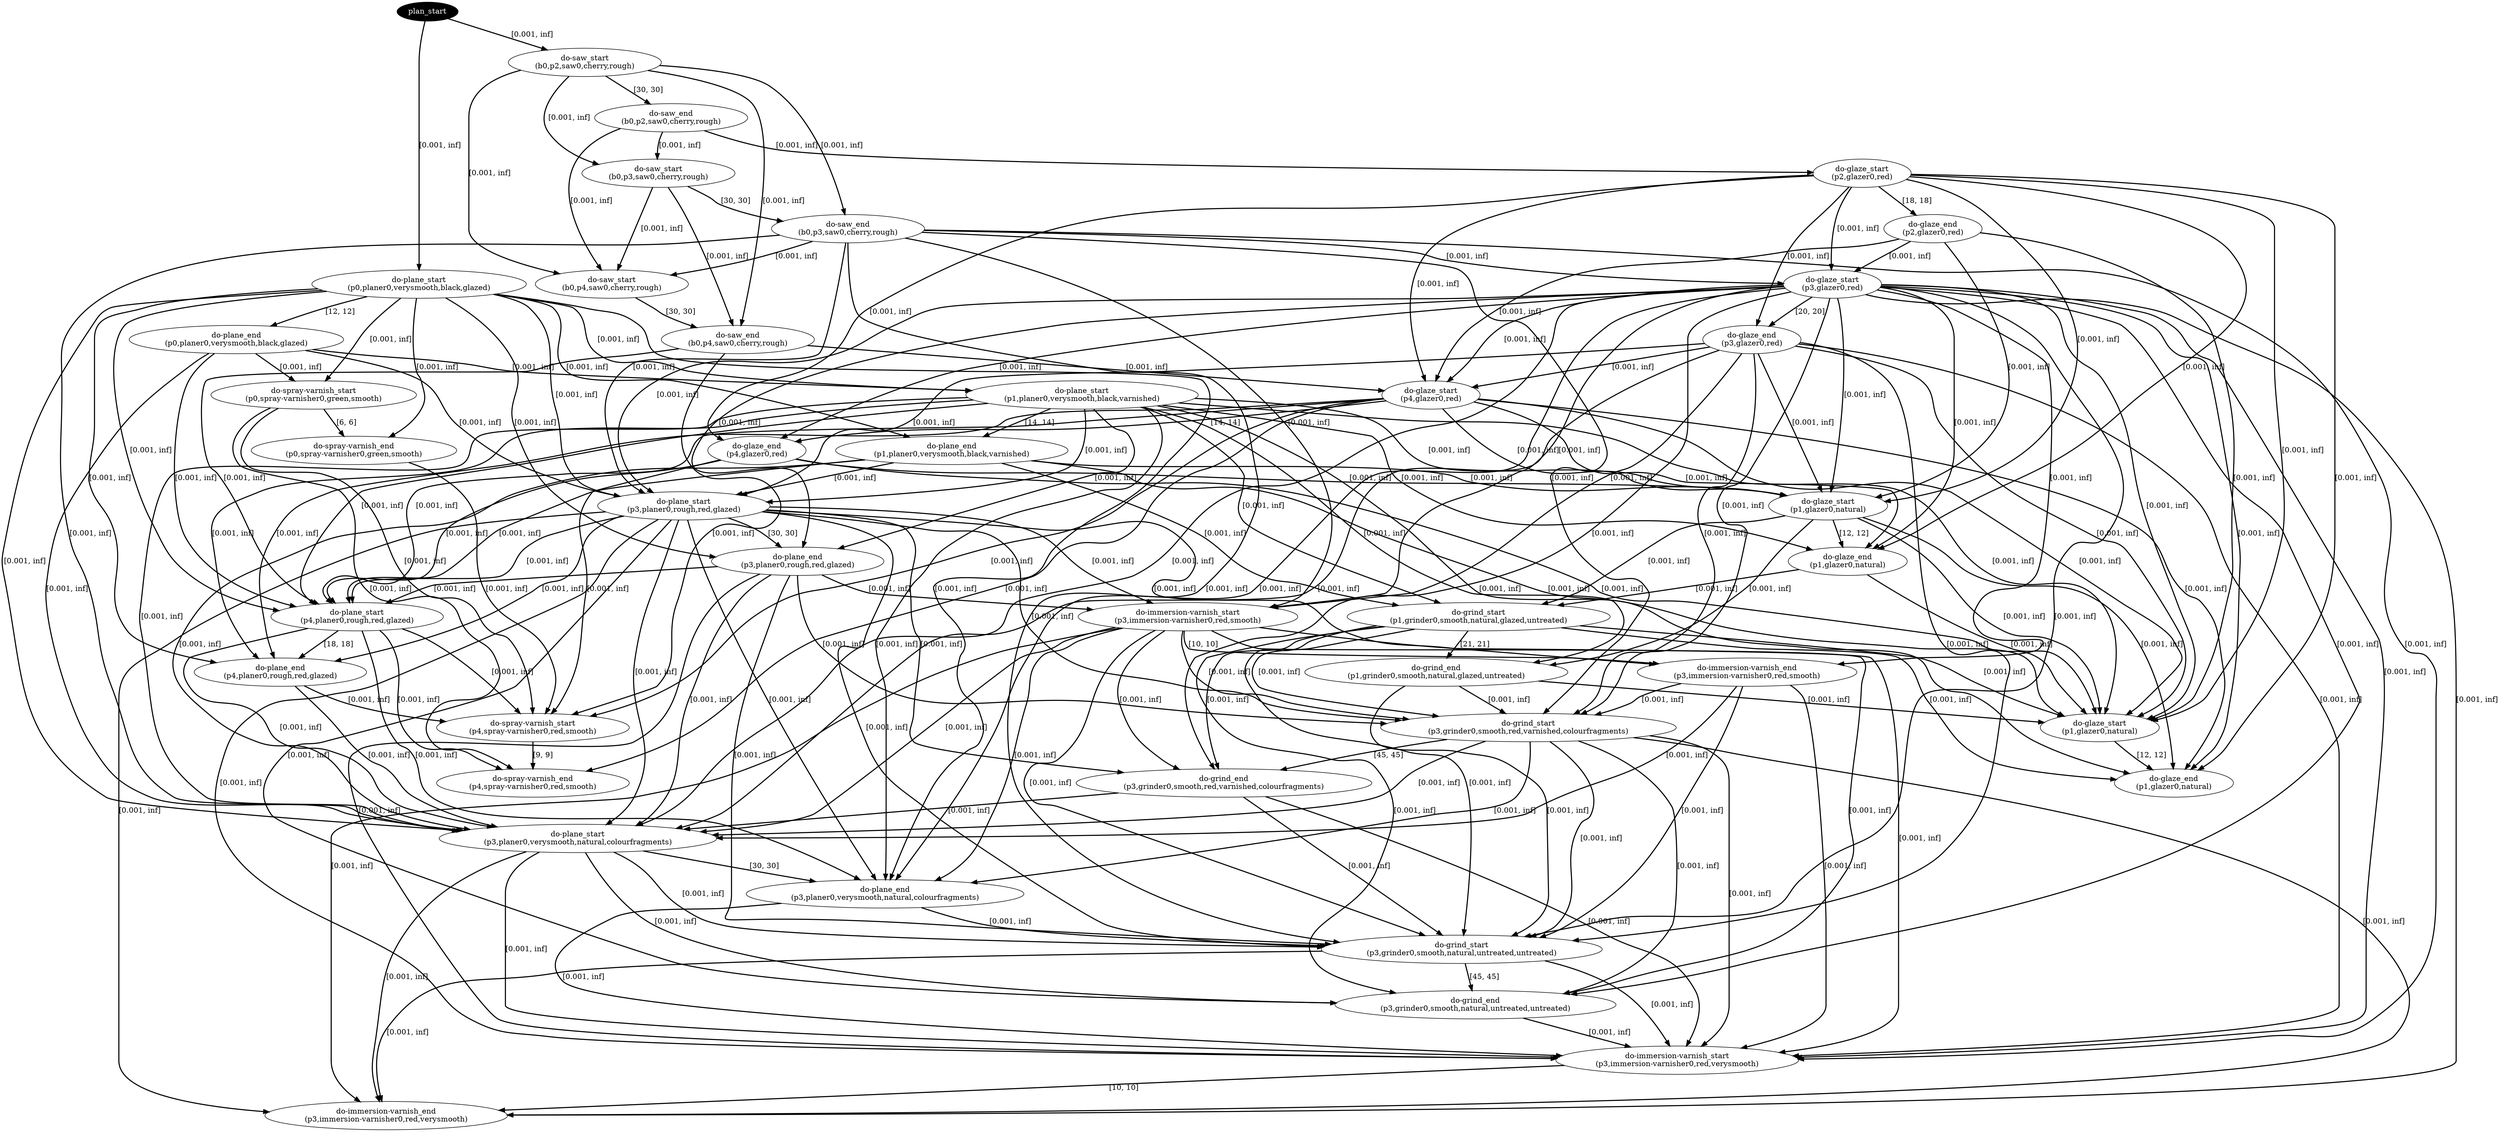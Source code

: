 digraph plan {
0[ label="plan_start",style=filled,fillcolor=black,fontcolor=white];
1[ label="do-saw_start
(b0,p2,saw0,cherry,rough)"];
2[ label="do-saw_end
(b0,p2,saw0,cherry,rough)"];
3[ label="do-plane_start
(p0,planer0,verysmooth,black,glazed)"];
4[ label="do-plane_end
(p0,planer0,verysmooth,black,glazed)"];
5[ label="do-spray-varnish_start
(p0,spray-varnisher0,green,smooth)"];
6[ label="do-spray-varnish_end
(p0,spray-varnisher0,green,smooth)"];
7[ label="do-plane_start
(p1,planer0,verysmooth,black,varnished)"];
8[ label="do-plane_end
(p1,planer0,verysmooth,black,varnished)"];
9[ label="do-glaze_start
(p2,glazer0,red)"];
10[ label="do-glaze_end
(p2,glazer0,red)"];
11[ label="do-saw_start
(b0,p3,saw0,cherry,rough)"];
12[ label="do-saw_end
(b0,p3,saw0,cherry,rough)"];
13[ label="do-glaze_start
(p3,glazer0,red)"];
14[ label="do-glaze_end
(p3,glazer0,red)"];
15[ label="do-saw_start
(b0,p4,saw0,cherry,rough)"];
16[ label="do-saw_end
(b0,p4,saw0,cherry,rough)"];
17[ label="do-plane_start
(p3,planer0,rough,red,glazed)"];
18[ label="do-plane_end
(p3,planer0,rough,red,glazed)"];
19[ label="do-glaze_start
(p4,glazer0,red)"];
20[ label="do-glaze_end
(p4,glazer0,red)"];
21[ label="do-glaze_start
(p1,glazer0,natural)"];
22[ label="do-glaze_end
(p1,glazer0,natural)"];
23[ label="do-immersion-varnish_start
(p3,immersion-varnisher0,red,smooth)"];
24[ label="do-immersion-varnish_end
(p3,immersion-varnisher0,red,smooth)"];
25[ label="do-plane_start
(p4,planer0,rough,red,glazed)"];
26[ label="do-plane_end
(p4,planer0,rough,red,glazed)"];
27[ label="do-grind_start
(p1,grinder0,smooth,natural,glazed,untreated)"];
28[ label="do-grind_end
(p1,grinder0,smooth,natural,glazed,untreated)"];
29[ label="do-spray-varnish_start
(p4,spray-varnisher0,red,smooth)"];
30[ label="do-spray-varnish_end
(p4,spray-varnisher0,red,smooth)"];
31[ label="do-glaze_start
(p1,glazer0,natural)"];
32[ label="do-glaze_end
(p1,glazer0,natural)"];
33[ label="do-grind_start
(p3,grinder0,smooth,red,varnished,colourfragments)"];
34[ label="do-grind_end
(p3,grinder0,smooth,red,varnished,colourfragments)"];
35[ label="do-plane_start
(p3,planer0,verysmooth,natural,colourfragments)"];
36[ label="do-plane_end
(p3,planer0,verysmooth,natural,colourfragments)"];
37[ label="do-grind_start
(p3,grinder0,smooth,natural,untreated,untreated)"];
38[ label="do-grind_end
(p3,grinder0,smooth,natural,untreated,untreated)"];
39[ label="do-immersion-varnish_start
(p3,immersion-varnisher0,red,verysmooth)"];
40[ label="do-immersion-varnish_end
(p3,immersion-varnisher0,red,verysmooth)"];
"0" -> "1" [ label="[0.001, inf]" , penwidth=2, color="black"]
"0" -> "3" [ label="[0.001, inf]" , penwidth=2, color="black"]
"3" -> "4" [ label="[12, 12]" , penwidth=2, color="black"]
"4" -> "5" [ label="[0.001, inf]" , penwidth=2, color="black"]
"3" -> "5" [ label="[0.001, inf]" , penwidth=2, color="black"]
"4" -> "7" [ label="[0.001, inf]" , penwidth=2, color="black"]
"3" -> "7" [ label="[0.001, inf]" , penwidth=2, color="black"]
"5" -> "6" [ label="[6, 6]" , penwidth=2, color="black"]
"3" -> "6" [ label="[0.001, inf]" , penwidth=2, color="black"]
"7" -> "8" [ label="[14, 14]" , penwidth=2, color="black"]
"3" -> "8" [ label="[0.001, inf]" , penwidth=2, color="black"]
"1" -> "2" [ label="[30, 30]" , penwidth=2, color="black"]
"2" -> "9" [ label="[0.001, inf]" , penwidth=2, color="black"]
"2" -> "11" [ label="[0.001, inf]" , penwidth=2, color="black"]
"1" -> "11" [ label="[0.001, inf]" , penwidth=2, color="black"]
"9" -> "10" [ label="[18, 18]" , penwidth=2, color="black"]
"11" -> "12" [ label="[30, 30]" , penwidth=2, color="black"]
"1" -> "12" [ label="[0.001, inf]" , penwidth=2, color="black"]
"10" -> "13" [ label="[0.001, inf]" , penwidth=2, color="black"]
"12" -> "13" [ label="[0.001, inf]" , penwidth=2, color="black"]
"9" -> "13" [ label="[0.001, inf]" , penwidth=2, color="black"]
"12" -> "15" [ label="[0.001, inf]" , penwidth=2, color="black"]
"11" -> "15" [ label="[0.001, inf]" , penwidth=2, color="black"]
"2" -> "15" [ label="[0.001, inf]" , penwidth=2, color="black"]
"1" -> "15" [ label="[0.001, inf]" , penwidth=2, color="black"]
"13" -> "14" [ label="[20, 20]" , penwidth=2, color="black"]
"9" -> "14" [ label="[0.001, inf]" , penwidth=2, color="black"]
"8" -> "17" [ label="[0.001, inf]" , penwidth=2, color="black"]
"14" -> "17" [ label="[0.001, inf]" , penwidth=2, color="black"]
"12" -> "17" [ label="[0.001, inf]" , penwidth=2, color="black"]
"13" -> "17" [ label="[0.001, inf]" , penwidth=2, color="black"]
"7" -> "17" [ label="[0.001, inf]" , penwidth=2, color="black"]
"4" -> "17" [ label="[0.001, inf]" , penwidth=2, color="black"]
"3" -> "17" [ label="[0.001, inf]" , penwidth=2, color="black"]
"15" -> "16" [ label="[30, 30]" , penwidth=2, color="black"]
"11" -> "16" [ label="[0.001, inf]" , penwidth=2, color="black"]
"1" -> "16" [ label="[0.001, inf]" , penwidth=2, color="black"]
"14" -> "19" [ label="[0.001, inf]" , penwidth=2, color="black"]
"16" -> "19" [ label="[0.001, inf]" , penwidth=2, color="black"]
"13" -> "19" [ label="[0.001, inf]" , penwidth=2, color="black"]
"10" -> "19" [ label="[0.001, inf]" , penwidth=2, color="black"]
"9" -> "19" [ label="[0.001, inf]" , penwidth=2, color="black"]
"19" -> "20" [ label="[14, 14]" , penwidth=2, color="black"]
"13" -> "20" [ label="[0.001, inf]" , penwidth=2, color="black"]
"9" -> "20" [ label="[0.001, inf]" , penwidth=2, color="black"]
"20" -> "21" [ label="[0.001, inf]" , penwidth=2, color="black"]
"8" -> "21" [ label="[0.001, inf]" , penwidth=2, color="black"]
"19" -> "21" [ label="[0.001, inf]" , penwidth=2, color="black"]
"14" -> "21" [ label="[0.001, inf]" , penwidth=2, color="black"]
"13" -> "21" [ label="[0.001, inf]" , penwidth=2, color="black"]
"10" -> "21" [ label="[0.001, inf]" , penwidth=2, color="black"]
"9" -> "21" [ label="[0.001, inf]" , penwidth=2, color="black"]
"7" -> "21" [ label="[0.001, inf]" , penwidth=2, color="black"]
"17" -> "18" [ label="[30, 30]" , penwidth=2, color="black"]
"13" -> "18" [ label="[0.001, inf]" , penwidth=2, color="black"]
"7" -> "18" [ label="[0.001, inf]" , penwidth=2, color="black"]
"3" -> "18" [ label="[0.001, inf]" , penwidth=2, color="black"]
"18" -> "23" [ label="[0.001, inf]" , penwidth=2, color="black"]
"17" -> "23" [ label="[0.001, inf]" , penwidth=2, color="black"]
"14" -> "23" [ label="[0.001, inf]" , penwidth=2, color="black"]
"13" -> "23" [ label="[0.001, inf]" , penwidth=2, color="black"]
"12" -> "23" [ label="[0.001, inf]" , penwidth=2, color="black"]
"18" -> "25" [ label="[0.001, inf]" , penwidth=2, color="black"]
"20" -> "25" [ label="[0.001, inf]" , penwidth=2, color="black"]
"16" -> "25" [ label="[0.001, inf]" , penwidth=2, color="black"]
"19" -> "25" [ label="[0.001, inf]" , penwidth=2, color="black"]
"17" -> "25" [ label="[0.001, inf]" , penwidth=2, color="black"]
"8" -> "25" [ label="[0.001, inf]" , penwidth=2, color="black"]
"7" -> "25" [ label="[0.001, inf]" , penwidth=2, color="black"]
"4" -> "25" [ label="[0.001, inf]" , penwidth=2, color="black"]
"3" -> "25" [ label="[0.001, inf]" , penwidth=2, color="black"]
"21" -> "22" [ label="[12, 12]" , penwidth=2, color="black"]
"19" -> "22" [ label="[0.001, inf]" , penwidth=2, color="black"]
"13" -> "22" [ label="[0.001, inf]" , penwidth=2, color="black"]
"9" -> "22" [ label="[0.001, inf]" , penwidth=2, color="black"]
"7" -> "22" [ label="[0.001, inf]" , penwidth=2, color="black"]
"22" -> "27" [ label="[0.001, inf]" , penwidth=2, color="black"]
"8" -> "27" [ label="[0.001, inf]" , penwidth=2, color="black"]
"21" -> "27" [ label="[0.001, inf]" , penwidth=2, color="black"]
"7" -> "27" [ label="[0.001, inf]" , penwidth=2, color="black"]
"23" -> "24" [ label="[10, 10]" , penwidth=2, color="black"]
"17" -> "24" [ label="[0.001, inf]" , penwidth=2, color="black"]
"13" -> "24" [ label="[0.001, inf]" , penwidth=2, color="black"]
"25" -> "26" [ label="[18, 18]" , penwidth=2, color="black"]
"19" -> "26" [ label="[0.001, inf]" , penwidth=2, color="black"]
"17" -> "26" [ label="[0.001, inf]" , penwidth=2, color="black"]
"7" -> "26" [ label="[0.001, inf]" , penwidth=2, color="black"]
"3" -> "26" [ label="[0.001, inf]" , penwidth=2, color="black"]
"6" -> "29" [ label="[0.001, inf]" , penwidth=2, color="black"]
"26" -> "29" [ label="[0.001, inf]" , penwidth=2, color="black"]
"25" -> "29" [ label="[0.001, inf]" , penwidth=2, color="black"]
"20" -> "29" [ label="[0.001, inf]" , penwidth=2, color="black"]
"19" -> "29" [ label="[0.001, inf]" , penwidth=2, color="black"]
"16" -> "29" [ label="[0.001, inf]" , penwidth=2, color="black"]
"5" -> "29" [ label="[0.001, inf]" , penwidth=2, color="black"]
"27" -> "28" [ label="[21, 21]" , penwidth=2, color="black"]
"21" -> "28" [ label="[0.001, inf]" , penwidth=2, color="black"]
"7" -> "28" [ label="[0.001, inf]" , penwidth=2, color="black"]
"29" -> "30" [ label="[9, 9]" , penwidth=2, color="black"]
"25" -> "30" [ label="[0.001, inf]" , penwidth=2, color="black"]
"19" -> "30" [ label="[0.001, inf]" , penwidth=2, color="black"]
"5" -> "30" [ label="[0.001, inf]" , penwidth=2, color="black"]
"22" -> "31" [ label="[0.001, inf]" , penwidth=2, color="black"]
"28" -> "31" [ label="[0.001, inf]" , penwidth=2, color="black"]
"27" -> "31" [ label="[0.001, inf]" , penwidth=2, color="black"]
"21" -> "31" [ label="[0.001, inf]" , penwidth=2, color="black"]
"20" -> "31" [ label="[0.001, inf]" , penwidth=2, color="black"]
"19" -> "31" [ label="[0.001, inf]" , penwidth=2, color="black"]
"14" -> "31" [ label="[0.001, inf]" , penwidth=2, color="black"]
"13" -> "31" [ label="[0.001, inf]" , penwidth=2, color="black"]
"10" -> "31" [ label="[0.001, inf]" , penwidth=2, color="black"]
"9" -> "31" [ label="[0.001, inf]" , penwidth=2, color="black"]
"8" -> "31" [ label="[0.001, inf]" , penwidth=2, color="black"]
"7" -> "31" [ label="[0.001, inf]" , penwidth=2, color="black"]
"28" -> "33" [ label="[0.001, inf]" , penwidth=2, color="black"]
"24" -> "33" [ label="[0.001, inf]" , penwidth=2, color="black"]
"18" -> "33" [ label="[0.001, inf]" , penwidth=2, color="black"]
"27" -> "33" [ label="[0.001, inf]" , penwidth=2, color="black"]
"23" -> "33" [ label="[0.001, inf]" , penwidth=2, color="black"]
"17" -> "33" [ label="[0.001, inf]" , penwidth=2, color="black"]
"14" -> "33" [ label="[0.001, inf]" , penwidth=2, color="black"]
"13" -> "33" [ label="[0.001, inf]" , penwidth=2, color="black"]
"12" -> "33" [ label="[0.001, inf]" , penwidth=2, color="black"]
"31" -> "32" [ label="[12, 12]" , penwidth=2, color="black"]
"27" -> "32" [ label="[0.001, inf]" , penwidth=2, color="black"]
"21" -> "32" [ label="[0.001, inf]" , penwidth=2, color="black"]
"19" -> "32" [ label="[0.001, inf]" , penwidth=2, color="black"]
"13" -> "32" [ label="[0.001, inf]" , penwidth=2, color="black"]
"9" -> "32" [ label="[0.001, inf]" , penwidth=2, color="black"]
"7" -> "32" [ label="[0.001, inf]" , penwidth=2, color="black"]
"33" -> "34" [ label="[45, 45]" , penwidth=2, color="black"]
"27" -> "34" [ label="[0.001, inf]" , penwidth=2, color="black"]
"23" -> "34" [ label="[0.001, inf]" , penwidth=2, color="black"]
"17" -> "34" [ label="[0.001, inf]" , penwidth=2, color="black"]
"13" -> "34" [ label="[0.001, inf]" , penwidth=2, color="black"]
"26" -> "35" [ label="[0.001, inf]" , penwidth=2, color="black"]
"34" -> "35" [ label="[0.001, inf]" , penwidth=2, color="black"]
"33" -> "35" [ label="[0.001, inf]" , penwidth=2, color="black"]
"24" -> "35" [ label="[0.001, inf]" , penwidth=2, color="black"]
"25" -> "35" [ label="[0.001, inf]" , penwidth=2, color="black"]
"23" -> "35" [ label="[0.001, inf]" , penwidth=2, color="black"]
"18" -> "35" [ label="[0.001, inf]" , penwidth=2, color="black"]
"17" -> "35" [ label="[0.001, inf]" , penwidth=2, color="black"]
"14" -> "35" [ label="[0.001, inf]" , penwidth=2, color="black"]
"13" -> "35" [ label="[0.001, inf]" , penwidth=2, color="black"]
"12" -> "35" [ label="[0.001, inf]" , penwidth=2, color="black"]
"8" -> "35" [ label="[0.001, inf]" , penwidth=2, color="black"]
"7" -> "35" [ label="[0.001, inf]" , penwidth=2, color="black"]
"4" -> "35" [ label="[0.001, inf]" , penwidth=2, color="black"]
"3" -> "35" [ label="[0.001, inf]" , penwidth=2, color="black"]
"35" -> "36" [ label="[30, 30]" , penwidth=2, color="black"]
"33" -> "36" [ label="[0.001, inf]" , penwidth=2, color="black"]
"25" -> "36" [ label="[0.001, inf]" , penwidth=2, color="black"]
"23" -> "36" [ label="[0.001, inf]" , penwidth=2, color="black"]
"17" -> "36" [ label="[0.001, inf]" , penwidth=2, color="black"]
"13" -> "36" [ label="[0.001, inf]" , penwidth=2, color="black"]
"7" -> "36" [ label="[0.001, inf]" , penwidth=2, color="black"]
"3" -> "36" [ label="[0.001, inf]" , penwidth=2, color="black"]
"34" -> "37" [ label="[0.001, inf]" , penwidth=2, color="black"]
"36" -> "37" [ label="[0.001, inf]" , penwidth=2, color="black"]
"35" -> "37" [ label="[0.001, inf]" , penwidth=2, color="black"]
"33" -> "37" [ label="[0.001, inf]" , penwidth=2, color="black"]
"28" -> "37" [ label="[0.001, inf]" , penwidth=2, color="black"]
"24" -> "37" [ label="[0.001, inf]" , penwidth=2, color="black"]
"27" -> "37" [ label="[0.001, inf]" , penwidth=2, color="black"]
"23" -> "37" [ label="[0.001, inf]" , penwidth=2, color="black"]
"18" -> "37" [ label="[0.001, inf]" , penwidth=2, color="black"]
"17" -> "37" [ label="[0.001, inf]" , penwidth=2, color="black"]
"14" -> "37" [ label="[0.001, inf]" , penwidth=2, color="black"]
"13" -> "37" [ label="[0.001, inf]" , penwidth=2, color="black"]
"12" -> "37" [ label="[0.001, inf]" , penwidth=2, color="black"]
"37" -> "38" [ label="[45, 45]" , penwidth=2, color="black"]
"35" -> "38" [ label="[0.001, inf]" , penwidth=2, color="black"]
"33" -> "38" [ label="[0.001, inf]" , penwidth=2, color="black"]
"27" -> "38" [ label="[0.001, inf]" , penwidth=2, color="black"]
"23" -> "38" [ label="[0.001, inf]" , penwidth=2, color="black"]
"17" -> "38" [ label="[0.001, inf]" , penwidth=2, color="black"]
"13" -> "38" [ label="[0.001, inf]" , penwidth=2, color="black"]
"24" -> "39" [ label="[0.001, inf]" , penwidth=2, color="black"]
"38" -> "39" [ label="[0.001, inf]" , penwidth=2, color="black"]
"37" -> "39" [ label="[0.001, inf]" , penwidth=2, color="black"]
"36" -> "39" [ label="[0.001, inf]" , penwidth=2, color="black"]
"35" -> "39" [ label="[0.001, inf]" , penwidth=2, color="black"]
"34" -> "39" [ label="[0.001, inf]" , penwidth=2, color="black"]
"33" -> "39" [ label="[0.001, inf]" , penwidth=2, color="black"]
"23" -> "39" [ label="[0.001, inf]" , penwidth=2, color="black"]
"18" -> "39" [ label="[0.001, inf]" , penwidth=2, color="black"]
"17" -> "39" [ label="[0.001, inf]" , penwidth=2, color="black"]
"14" -> "39" [ label="[0.001, inf]" , penwidth=2, color="black"]
"13" -> "39" [ label="[0.001, inf]" , penwidth=2, color="black"]
"12" -> "39" [ label="[0.001, inf]" , penwidth=2, color="black"]
"39" -> "40" [ label="[10, 10]" , penwidth=2, color="black"]
"37" -> "40" [ label="[0.001, inf]" , penwidth=2, color="black"]
"35" -> "40" [ label="[0.001, inf]" , penwidth=2, color="black"]
"33" -> "40" [ label="[0.001, inf]" , penwidth=2, color="black"]
"23" -> "40" [ label="[0.001, inf]" , penwidth=2, color="black"]
"17" -> "40" [ label="[0.001, inf]" , penwidth=2, color="black"]
"13" -> "40" [ label="[0.001, inf]" , penwidth=2, color="black"]
}
